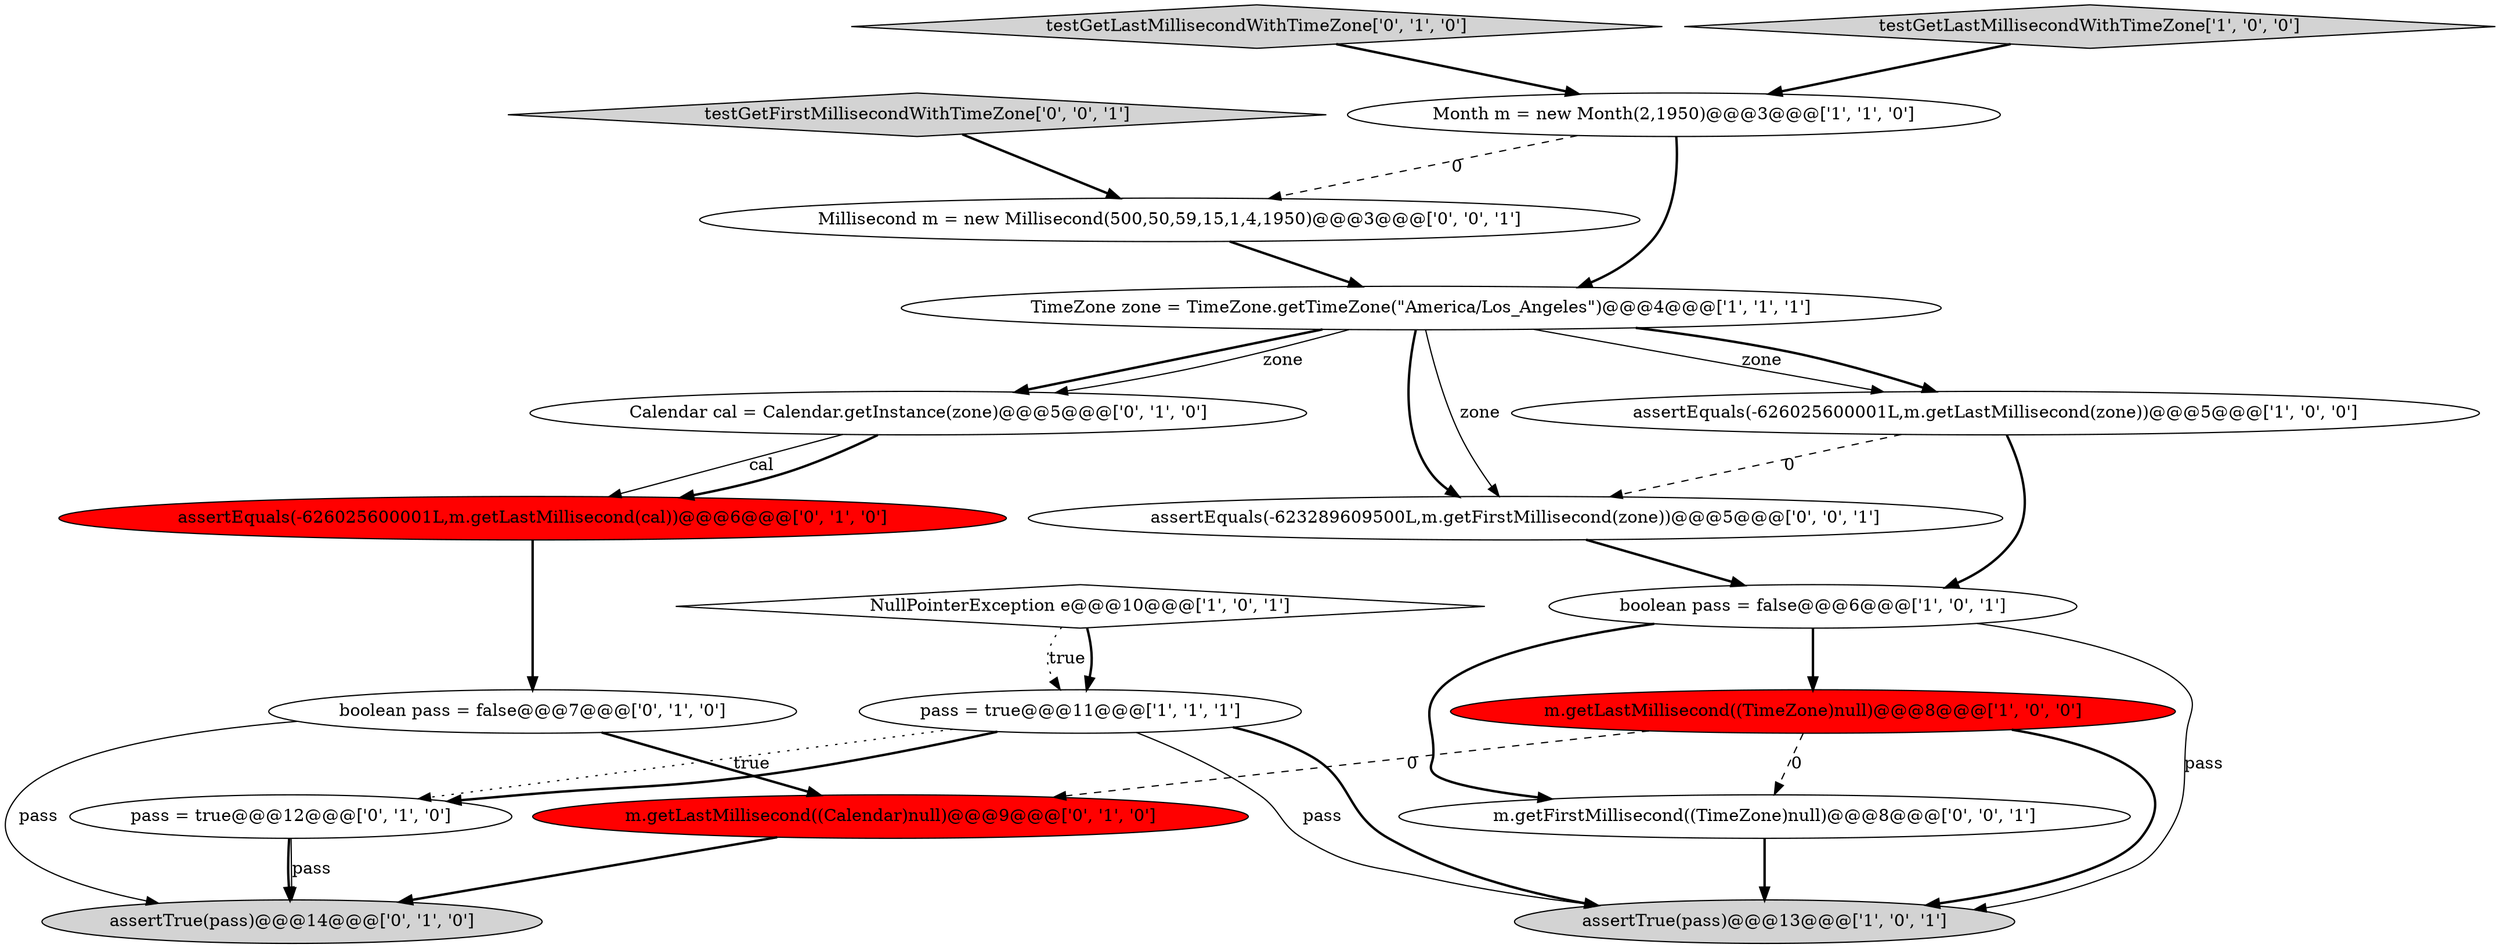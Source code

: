 digraph {
5 [style = filled, label = "assertEquals(-626025600001L,m.getLastMillisecond(zone))@@@5@@@['1', '0', '0']", fillcolor = white, shape = ellipse image = "AAA0AAABBB1BBB"];
2 [style = filled, label = "m.getLastMillisecond((TimeZone)null)@@@8@@@['1', '0', '0']", fillcolor = red, shape = ellipse image = "AAA1AAABBB1BBB"];
10 [style = filled, label = "testGetLastMillisecondWithTimeZone['0', '1', '0']", fillcolor = lightgray, shape = diamond image = "AAA0AAABBB2BBB"];
15 [style = filled, label = "m.getLastMillisecond((Calendar)null)@@@9@@@['0', '1', '0']", fillcolor = red, shape = ellipse image = "AAA1AAABBB2BBB"];
8 [style = filled, label = "boolean pass = false@@@6@@@['1', '0', '1']", fillcolor = white, shape = ellipse image = "AAA0AAABBB1BBB"];
12 [style = filled, label = "Calendar cal = Calendar.getInstance(zone)@@@5@@@['0', '1', '0']", fillcolor = white, shape = ellipse image = "AAA0AAABBB2BBB"];
17 [style = filled, label = "assertEquals(-623289609500L,m.getFirstMillisecond(zone))@@@5@@@['0', '0', '1']", fillcolor = white, shape = ellipse image = "AAA0AAABBB3BBB"];
18 [style = filled, label = "testGetFirstMillisecondWithTimeZone['0', '0', '1']", fillcolor = lightgray, shape = diamond image = "AAA0AAABBB3BBB"];
14 [style = filled, label = "assertEquals(-626025600001L,m.getLastMillisecond(cal))@@@6@@@['0', '1', '0']", fillcolor = red, shape = ellipse image = "AAA1AAABBB2BBB"];
7 [style = filled, label = "TimeZone zone = TimeZone.getTimeZone(\"America/Los_Angeles\")@@@4@@@['1', '1', '1']", fillcolor = white, shape = ellipse image = "AAA0AAABBB1BBB"];
13 [style = filled, label = "boolean pass = false@@@7@@@['0', '1', '0']", fillcolor = white, shape = ellipse image = "AAA0AAABBB2BBB"];
3 [style = filled, label = "pass = true@@@11@@@['1', '1', '1']", fillcolor = white, shape = ellipse image = "AAA0AAABBB1BBB"];
16 [style = filled, label = "Millisecond m = new Millisecond(500,50,59,15,1,4,1950)@@@3@@@['0', '0', '1']", fillcolor = white, shape = ellipse image = "AAA0AAABBB3BBB"];
6 [style = filled, label = "Month m = new Month(2,1950)@@@3@@@['1', '1', '0']", fillcolor = white, shape = ellipse image = "AAA0AAABBB1BBB"];
19 [style = filled, label = "m.getFirstMillisecond((TimeZone)null)@@@8@@@['0', '0', '1']", fillcolor = white, shape = ellipse image = "AAA0AAABBB3BBB"];
11 [style = filled, label = "assertTrue(pass)@@@14@@@['0', '1', '0']", fillcolor = lightgray, shape = ellipse image = "AAA0AAABBB2BBB"];
4 [style = filled, label = "NullPointerException e@@@10@@@['1', '0', '1']", fillcolor = white, shape = diamond image = "AAA0AAABBB1BBB"];
1 [style = filled, label = "testGetLastMillisecondWithTimeZone['1', '0', '0']", fillcolor = lightgray, shape = diamond image = "AAA0AAABBB1BBB"];
0 [style = filled, label = "assertTrue(pass)@@@13@@@['1', '0', '1']", fillcolor = lightgray, shape = ellipse image = "AAA0AAABBB1BBB"];
9 [style = filled, label = "pass = true@@@12@@@['0', '1', '0']", fillcolor = white, shape = ellipse image = "AAA0AAABBB2BBB"];
17->8 [style = bold, label=""];
5->8 [style = bold, label=""];
4->3 [style = bold, label=""];
2->19 [style = dashed, label="0"];
7->17 [style = bold, label=""];
7->5 [style = solid, label="zone"];
9->11 [style = bold, label=""];
7->12 [style = bold, label=""];
8->19 [style = bold, label=""];
16->7 [style = bold, label=""];
3->9 [style = dotted, label="true"];
10->6 [style = bold, label=""];
3->0 [style = bold, label=""];
19->0 [style = bold, label=""];
2->15 [style = dashed, label="0"];
7->12 [style = solid, label="zone"];
3->9 [style = bold, label=""];
12->14 [style = solid, label="cal"];
7->5 [style = bold, label=""];
2->0 [style = bold, label=""];
1->6 [style = bold, label=""];
4->3 [style = dotted, label="true"];
6->16 [style = dashed, label="0"];
5->17 [style = dashed, label="0"];
15->11 [style = bold, label=""];
8->2 [style = bold, label=""];
3->0 [style = solid, label="pass"];
7->17 [style = solid, label="zone"];
12->14 [style = bold, label=""];
9->11 [style = solid, label="pass"];
13->15 [style = bold, label=""];
14->13 [style = bold, label=""];
13->11 [style = solid, label="pass"];
6->7 [style = bold, label=""];
8->0 [style = solid, label="pass"];
18->16 [style = bold, label=""];
}
